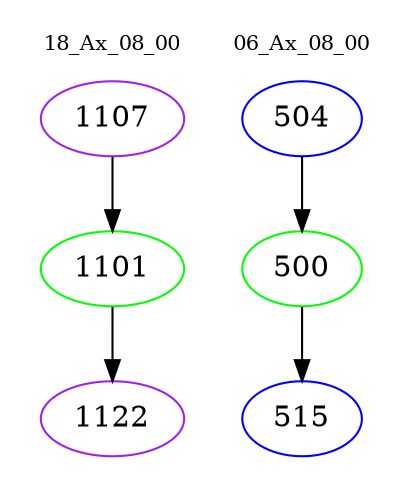 digraph{
subgraph cluster_0 {
color = white
label = "18_Ax_08_00";
fontsize=10;
T0_1107 [label="1107", color="purple"]
T0_1107 -> T0_1101 [color="black"]
T0_1101 [label="1101", color="green"]
T0_1101 -> T0_1122 [color="black"]
T0_1122 [label="1122", color="purple"]
}
subgraph cluster_1 {
color = white
label = "06_Ax_08_00";
fontsize=10;
T1_504 [label="504", color="blue"]
T1_504 -> T1_500 [color="black"]
T1_500 [label="500", color="green"]
T1_500 -> T1_515 [color="black"]
T1_515 [label="515", color="blue"]
}
}
